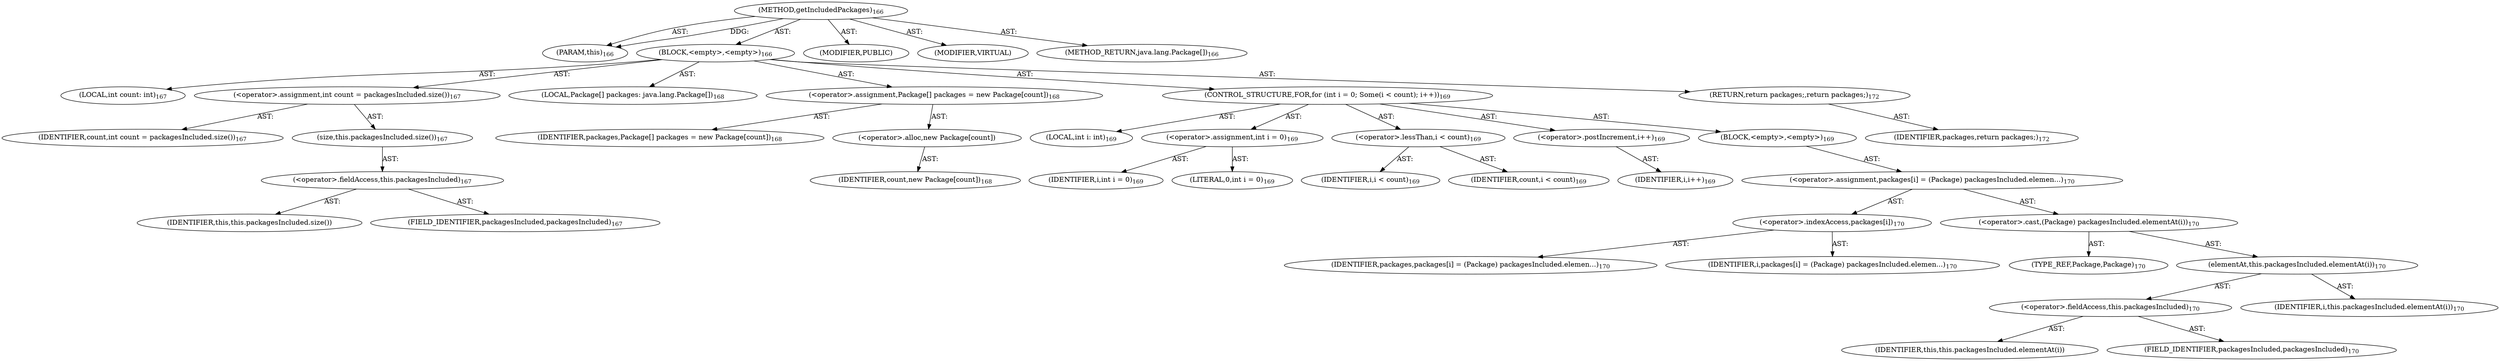 digraph "getIncludedPackages" {  
"111669149698" [label = <(METHOD,getIncludedPackages)<SUB>166</SUB>> ]
"115964116996" [label = <(PARAM,this)<SUB>166</SUB>> ]
"25769803787" [label = <(BLOCK,&lt;empty&gt;,&lt;empty&gt;)<SUB>166</SUB>> ]
"94489280524" [label = <(LOCAL,int count: int)<SUB>167</SUB>> ]
"30064771138" [label = <(&lt;operator&gt;.assignment,int count = packagesIncluded.size())<SUB>167</SUB>> ]
"68719476803" [label = <(IDENTIFIER,count,int count = packagesIncluded.size())<SUB>167</SUB>> ]
"30064771139" [label = <(size,this.packagesIncluded.size())<SUB>167</SUB>> ]
"30064771140" [label = <(&lt;operator&gt;.fieldAccess,this.packagesIncluded)<SUB>167</SUB>> ]
"68719476804" [label = <(IDENTIFIER,this,this.packagesIncluded.size())> ]
"55834574860" [label = <(FIELD_IDENTIFIER,packagesIncluded,packagesIncluded)<SUB>167</SUB>> ]
"94489280525" [label = <(LOCAL,Package[] packages: java.lang.Package[])<SUB>168</SUB>> ]
"30064771141" [label = <(&lt;operator&gt;.assignment,Package[] packages = new Package[count])<SUB>168</SUB>> ]
"68719476805" [label = <(IDENTIFIER,packages,Package[] packages = new Package[count])<SUB>168</SUB>> ]
"30064771142" [label = <(&lt;operator&gt;.alloc,new Package[count])> ]
"68719476806" [label = <(IDENTIFIER,count,new Package[count])<SUB>168</SUB>> ]
"47244640266" [label = <(CONTROL_STRUCTURE,FOR,for (int i = 0; Some(i &lt; count); i++))<SUB>169</SUB>> ]
"94489280526" [label = <(LOCAL,int i: int)<SUB>169</SUB>> ]
"30064771143" [label = <(&lt;operator&gt;.assignment,int i = 0)<SUB>169</SUB>> ]
"68719476807" [label = <(IDENTIFIER,i,int i = 0)<SUB>169</SUB>> ]
"90194313230" [label = <(LITERAL,0,int i = 0)<SUB>169</SUB>> ]
"30064771144" [label = <(&lt;operator&gt;.lessThan,i &lt; count)<SUB>169</SUB>> ]
"68719476808" [label = <(IDENTIFIER,i,i &lt; count)<SUB>169</SUB>> ]
"68719476809" [label = <(IDENTIFIER,count,i &lt; count)<SUB>169</SUB>> ]
"30064771145" [label = <(&lt;operator&gt;.postIncrement,i++)<SUB>169</SUB>> ]
"68719476810" [label = <(IDENTIFIER,i,i++)<SUB>169</SUB>> ]
"25769803788" [label = <(BLOCK,&lt;empty&gt;,&lt;empty&gt;)<SUB>169</SUB>> ]
"30064771146" [label = <(&lt;operator&gt;.assignment,packages[i] = (Package) packagesIncluded.elemen...)<SUB>170</SUB>> ]
"30064771147" [label = <(&lt;operator&gt;.indexAccess,packages[i])<SUB>170</SUB>> ]
"68719476811" [label = <(IDENTIFIER,packages,packages[i] = (Package) packagesIncluded.elemen...)<SUB>170</SUB>> ]
"68719476812" [label = <(IDENTIFIER,i,packages[i] = (Package) packagesIncluded.elemen...)<SUB>170</SUB>> ]
"30064771148" [label = <(&lt;operator&gt;.cast,(Package) packagesIncluded.elementAt(i))<SUB>170</SUB>> ]
"180388626435" [label = <(TYPE_REF,Package,Package)<SUB>170</SUB>> ]
"30064771149" [label = <(elementAt,this.packagesIncluded.elementAt(i))<SUB>170</SUB>> ]
"30064771150" [label = <(&lt;operator&gt;.fieldAccess,this.packagesIncluded)<SUB>170</SUB>> ]
"68719476813" [label = <(IDENTIFIER,this,this.packagesIncluded.elementAt(i))> ]
"55834574861" [label = <(FIELD_IDENTIFIER,packagesIncluded,packagesIncluded)<SUB>170</SUB>> ]
"68719476814" [label = <(IDENTIFIER,i,this.packagesIncluded.elementAt(i))<SUB>170</SUB>> ]
"146028888065" [label = <(RETURN,return packages;,return packages;)<SUB>172</SUB>> ]
"68719476815" [label = <(IDENTIFIER,packages,return packages;)<SUB>172</SUB>> ]
"133143986183" [label = <(MODIFIER,PUBLIC)> ]
"133143986184" [label = <(MODIFIER,VIRTUAL)> ]
"128849018882" [label = <(METHOD_RETURN,java.lang.Package[])<SUB>166</SUB>> ]
  "111669149698" -> "115964116996"  [ label = "AST: "] 
  "111669149698" -> "25769803787"  [ label = "AST: "] 
  "111669149698" -> "133143986183"  [ label = "AST: "] 
  "111669149698" -> "133143986184"  [ label = "AST: "] 
  "111669149698" -> "128849018882"  [ label = "AST: "] 
  "25769803787" -> "94489280524"  [ label = "AST: "] 
  "25769803787" -> "30064771138"  [ label = "AST: "] 
  "25769803787" -> "94489280525"  [ label = "AST: "] 
  "25769803787" -> "30064771141"  [ label = "AST: "] 
  "25769803787" -> "47244640266"  [ label = "AST: "] 
  "25769803787" -> "146028888065"  [ label = "AST: "] 
  "30064771138" -> "68719476803"  [ label = "AST: "] 
  "30064771138" -> "30064771139"  [ label = "AST: "] 
  "30064771139" -> "30064771140"  [ label = "AST: "] 
  "30064771140" -> "68719476804"  [ label = "AST: "] 
  "30064771140" -> "55834574860"  [ label = "AST: "] 
  "30064771141" -> "68719476805"  [ label = "AST: "] 
  "30064771141" -> "30064771142"  [ label = "AST: "] 
  "30064771142" -> "68719476806"  [ label = "AST: "] 
  "47244640266" -> "94489280526"  [ label = "AST: "] 
  "47244640266" -> "30064771143"  [ label = "AST: "] 
  "47244640266" -> "30064771144"  [ label = "AST: "] 
  "47244640266" -> "30064771145"  [ label = "AST: "] 
  "47244640266" -> "25769803788"  [ label = "AST: "] 
  "30064771143" -> "68719476807"  [ label = "AST: "] 
  "30064771143" -> "90194313230"  [ label = "AST: "] 
  "30064771144" -> "68719476808"  [ label = "AST: "] 
  "30064771144" -> "68719476809"  [ label = "AST: "] 
  "30064771145" -> "68719476810"  [ label = "AST: "] 
  "25769803788" -> "30064771146"  [ label = "AST: "] 
  "30064771146" -> "30064771147"  [ label = "AST: "] 
  "30064771146" -> "30064771148"  [ label = "AST: "] 
  "30064771147" -> "68719476811"  [ label = "AST: "] 
  "30064771147" -> "68719476812"  [ label = "AST: "] 
  "30064771148" -> "180388626435"  [ label = "AST: "] 
  "30064771148" -> "30064771149"  [ label = "AST: "] 
  "30064771149" -> "30064771150"  [ label = "AST: "] 
  "30064771149" -> "68719476814"  [ label = "AST: "] 
  "30064771150" -> "68719476813"  [ label = "AST: "] 
  "30064771150" -> "55834574861"  [ label = "AST: "] 
  "146028888065" -> "68719476815"  [ label = "AST: "] 
  "111669149698" -> "115964116996"  [ label = "DDG: "] 
}
